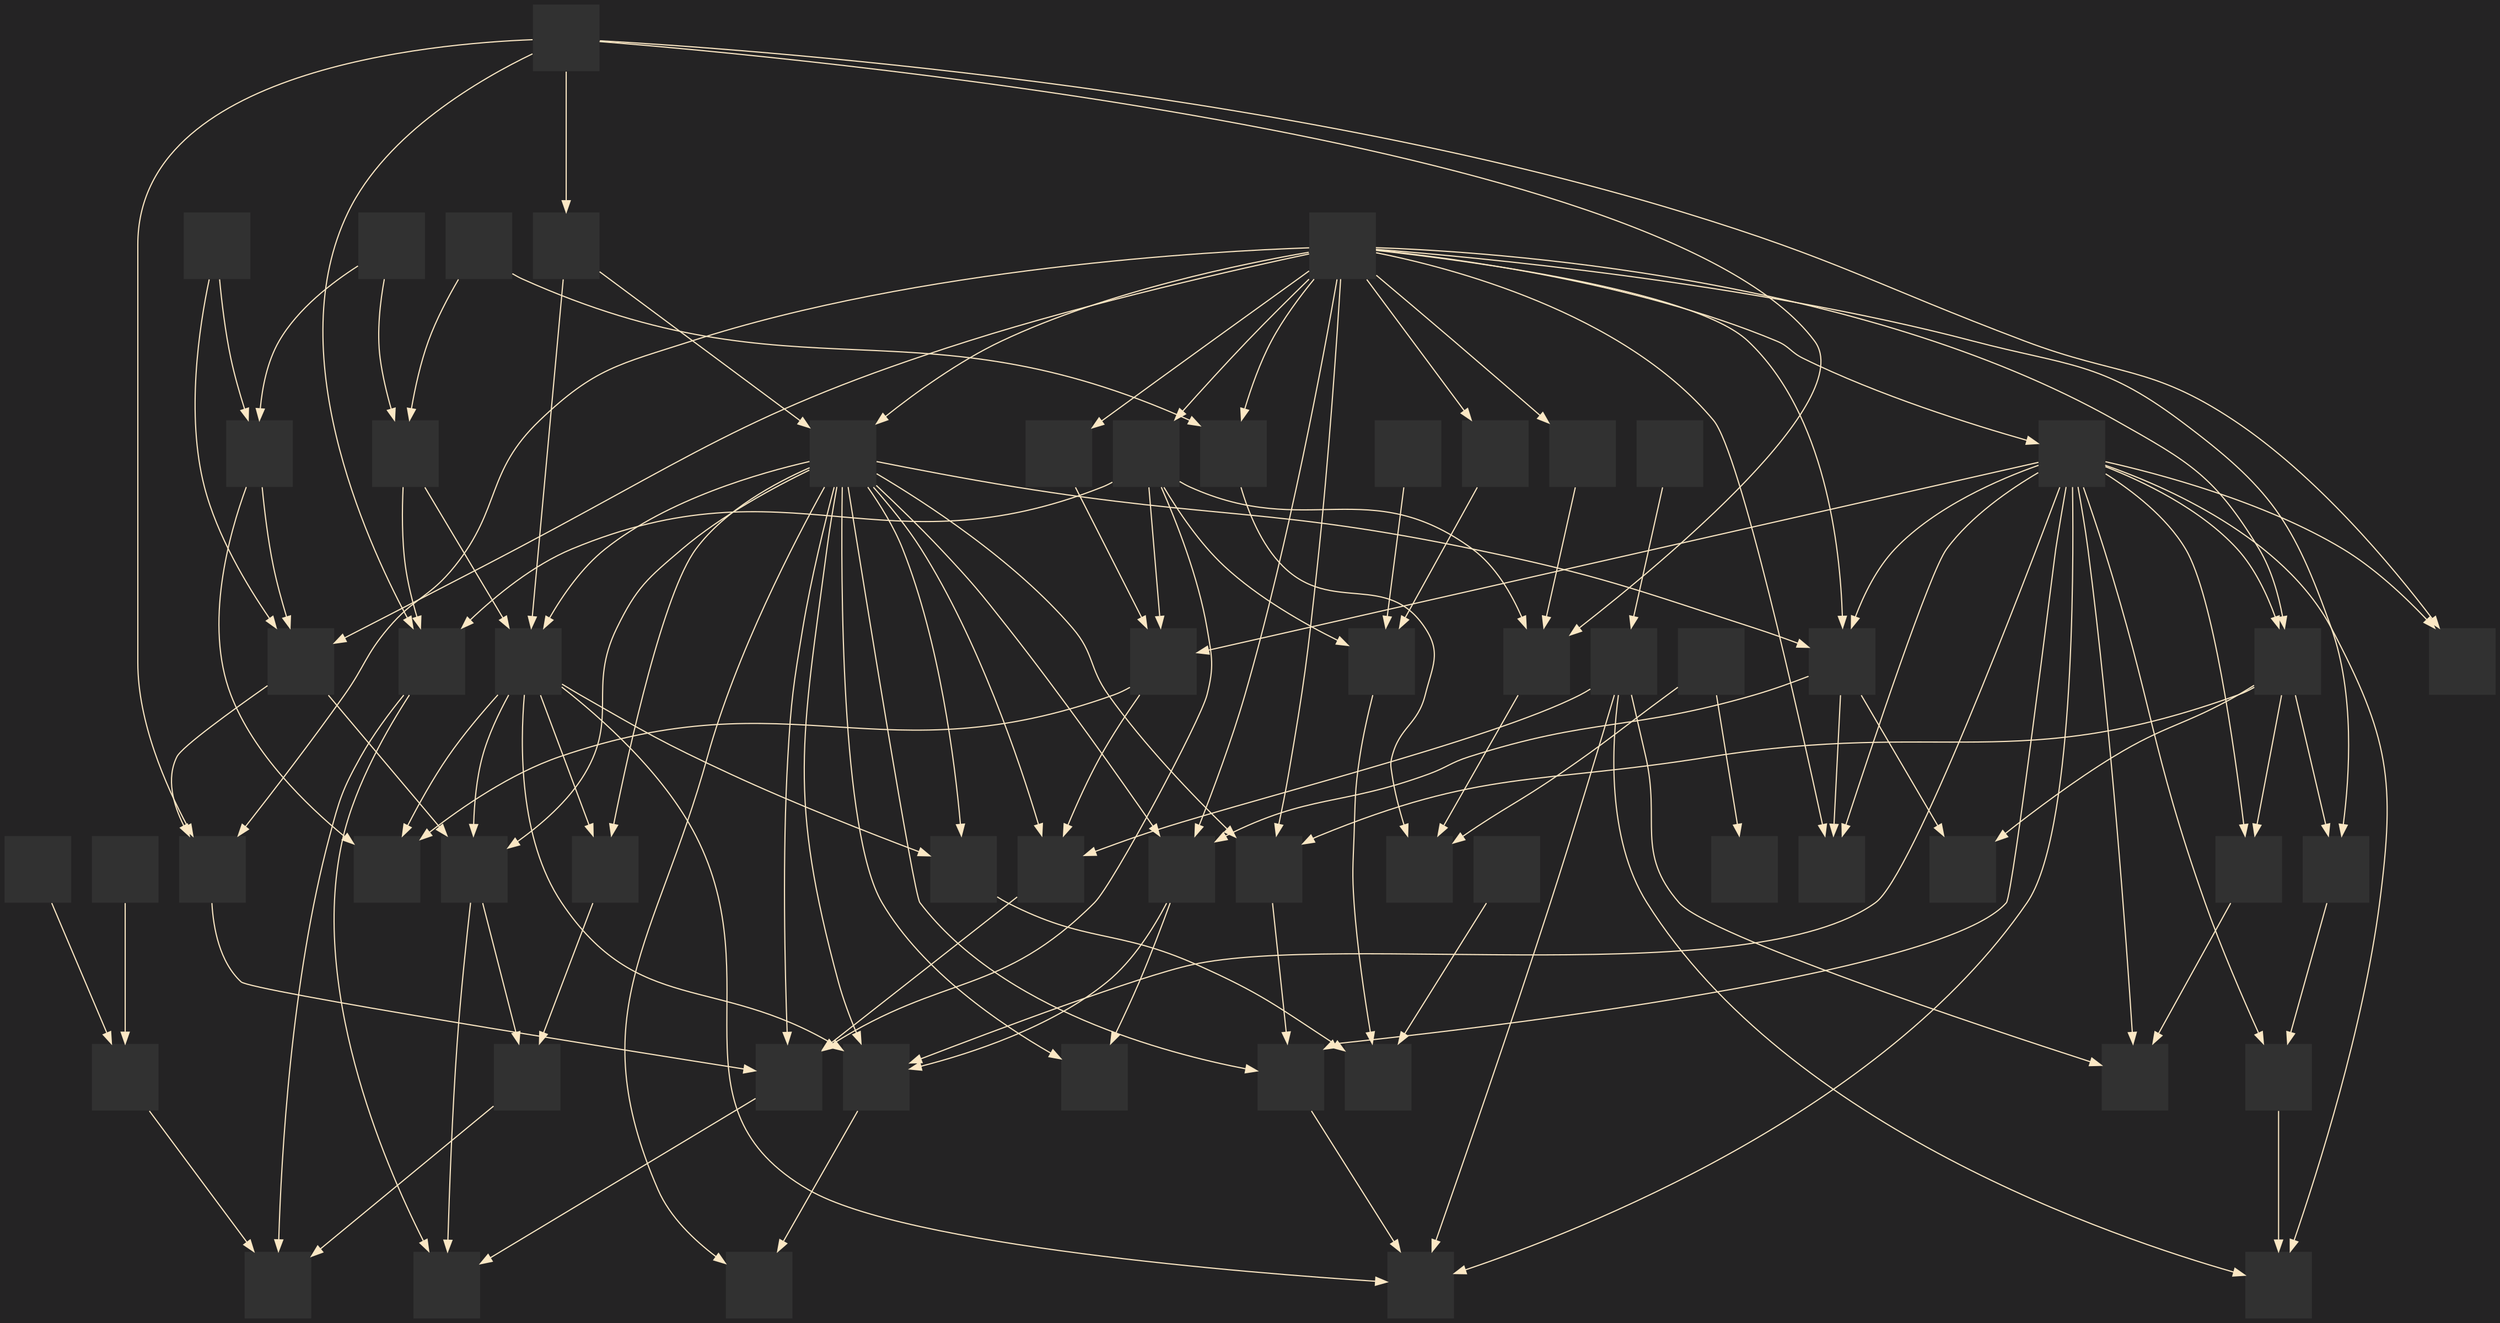 digraph {
  bgcolor = "#242324"
  ranksep = 1.5
  node[label=" ", shape=square, style=filled, color=transparent, fillcolor="#313131", width=0.8, height=0.8, imagescale=both]
  edge[color="#FBE7C4", fontcolor=transparent]

  CopperPlate[image="icons/Copper_plate.png"]
  CopperCable[image="icons/Copper_cable.png"]
  IronPlate[image="icons/Iron_plate.png"]
  IronGearWheel[image="icons/Iron_gear_wheel.png"]
  ElectronicCircuit[image="icons/Electronic_circuit.png"]
  AdvancedCircuit[image="icons/Advanced_circuit.png"]
  IronStick[image="icons/Iron_stick.png"]
  SteelPlate[image="icons/Steel_plate.png"]
  Pipe[image="icons/Pipe.png"]
  EngineUnit[image="icons/Engine_unit.png"]
  ElectricEngineUnit[image="icons/Electric_engine_unit.png"]
  FlyingRobotFrame[image="icons/Flying_robot_frame.png"]
  LowDensityStructure[image="icons/Low_density_structure.png"]
  RocketControlUnit[image="icons/Rocket_control_unit.png"]
  Rail[image="icons/Straight_rail.png"]
  Stone[image="icons/Stone.png"]
  Coal[image="icons/Coal.png"]
  StoneBrick[image="icons/Stone_brick.png"]
  Wall[image="icons/Wall.png"]
  ElectricFurnace[image="icons/Electric_furnace.png"]
  RocketPart[image="icons/Rocket_part.png"]

  Grenade[image="icons/Grenade.png"]
  FirearmMagazine[image="icons/Firearm_magazine.png"]
  PiercingRoundsMagazine[image="icons/Piercing_rounds_magazine.png"]

  SpeedModule[image="icons/Speed_module.png"]
  ProductivityModule[image="icons/Productivity_module.png"]

  TransportBelt[image="icons/Transport_belt.png"]
  FastTransportBelt[image="icons/Fast_transport_belt.png"]
  ExpressTransportBelt[image="icons/Express_transport_belt.png"]
  UndergroundBelt[image="icons/Underground_belt.png"]
  FastUndergroundBelt[image="icons/Fast_underground_belt.png"]
  ExpressUndergroundBelt[image="icons/Express_underground_belt.png"]
  ProcessingUnit[image="icons/Processing_unit.png"]

  Splitter[image="icons/Splitter.png"]
  FastSplitter[image="icons/Fast_splitter.png"]
  ExpressSplitter[image="icons/Express_splitter.png"]

  Inserter[image="icons/Inserter.png"]
  LongHandedInserter[image="icons/Long-handed_inserter.png"]
  FastInserter[image="icons/Fast_inserter.png"]
  FilterInserter[image="icons/Filter_inserter.png"]
  StackInserter[image="icons/Stack_inserter.png"]
  StackFilterInserter[image="icons/Stack_filter_inserter.png"]

  Lubricant[image="icons/Lubricant.png"]
  LightOil[image="icons/Light_oil.png"]
  HeavyOil[image="icons/Heavy_oil.png"]
  SolidFuel[image="icons/Solid_fuel.png"]
  Sulfur[image="icons/Sulfur.png"]
  SulfuricAcid[image="icons/Sulfuric_acid.png"]
  PetroleumGas[image="icons/Petroleum_gas.png"]
  Water[image="icons/Water.png"]
  Battery[image="icons/Battery.png"]
  RocketFuel[image="icons/Rocket_fuel.png"]
  PlasticBar[image="icons/Plastic_bar.png"]

  AutomationSciencePack_RED[image="icons/Automation_science_pack.png"]
  LogisticSciencePack_GREEN[image="icons/Logistic_science_pack.png"]
  ChemicalSciencePack_BLUE[image="icons/Chemical_science_pack.png"]
  ProductionSciencePack_PURPLE[image="icons/Production_science_pack.png"]
  UtilitySciencePack_YELLOW[image="icons/Automation_science_pack.png"]
  MilitarySciencePack_GRAY[image="icons/Military_science_pack.png"]


  CopperPlate -> CopperCable [label = 0.5]
  IronPlate -> IronGearWheel [label = 2]

  CopperCable -> ElectronicCircuit [label = 3]
  IronPlate -> ElectronicCircuit []

  IronGearWheel -> TransportBelt []
  IronPlate -> TransportBelt []

  IronGearWheel -> FastTransportBelt [label = 5]
  TransportBelt -> FastTransportBelt []

  FastTransportBelt -> ExpressTransportBelt []
  IronGearWheel -> ExpressTransportBelt [label = 10]
  Lubricant -> ExpressTransportBelt [label = 20]

  HeavyOil -> Lubricant []

  IronPlate -> UndergroundBelt [label = 5]
  TransportBelt -> UndergroundBelt [label = 2.5]

  IronGearWheel -> FastUndergroundBelt [label = 20]
  UndergroundBelt -> FastUndergroundBelt []

  FastUndergroundBelt -> ExpressUndergroundBelt []
  IronGearWheel -> ExpressUndergroundBelt [label = 40]
  Lubricant -> ExpressUndergroundBelt [label = 20]

  ElectronicCircuit -> Splitter [label = 5] 
  IronPlate -> Splitter [label = 5]
  TransportBelt -> Splitter [label = 4]

  ElectronicCircuit -> FastSplitter [label = 10]
  IronGearWheel -> FastSplitter [label = 10]
  Splitter -> FastSplitter []

  Coal -> PlasticBar [label = 0.5]
  PetroleumGas -> PlasticBar [label = 10]

  CopperCable -> AdvancedCircuit [label = 4]
  ElectronicCircuit -> AdvancedCircuit [label = 2]
  PlasticBar -> AdvancedCircuit [label = 2]

  AdvancedCircuit -> ProcessingUnit [label = 2]
  ElectronicCircuit -> ProcessingUnit [label = 20]
  SulfuricAcid -> ProcessingUnit [label = 5]

  AdvancedCircuit -> ExpressSplitter [label = 10]
  FastSplitter -> ExpressSplitter []
  IronGearWheel -> ExpressSplitter [label = 10]
  Lubricant -> ExpressSplitter [label = 80]

  ElectronicCircuit -> Inserter
  IronPlate -> Inserter
  IronGearWheel -> Inserter

  Inserter -> LongHandedInserter
  IronGearWheel -> LongHandedInserter
  IronPlate -> LongHandedInserter

  ElectronicCircuit -> FastInserter [label = 2]
  Inserter -> FastInserter []
  IronPlate -> FastInserter [label = 2]

  FastInserter -> FilterInserter
  ElectronicCircuit -> FilterInserter [label = 4]

  AdvancedCircuit -> StackInserter
  ElectronicCircuit -> StackInserter [label = 15]
  FastInserter -> StackInserter
  IronGearWheel -> StackInserter [label = 15]

  ElectronicCircuit -> StackFilterInserter [label = 5]
  StackInserter -> StackFilterInserter [label = 1]

  PetroleumGas -> Sulfur [label = 15]
  Water -> Sulfur [label = 15]

  IronPlate -> SulfuricAcid [label = "1/50"]
  Sulfur -> SulfuricAcid [label = "1/10"]
  Water -> SulfuricAcid [label = 2]

  CopperPlate -> Battery
  IronPlate -> Battery
  SulfuricAcid -> Battery [label = 20]

  IronPlate -> IronStick [label = 0.5]

  IronPlate -> SteelPlate [label = 5]

  IronPlate -> Pipe
  
  IronGearWheel -> EngineUnit
  Pipe -> EngineUnit [label = 2]
  SteelPlate -> EngineUnit

  ElectronicCircuit -> ElectricEngineUnit [label = 2]
  EngineUnit -> ElectricEngineUnit
  Lubricant -> ElectricEngineUnit [label = 15]

  Battery -> FlyingRobotFrame [label = 2]
  ElectricEngineUnit -> FlyingRobotFrame []
  ElectronicCircuit -> FlyingRobotFrame [label = 3]
  SteelPlate -> FlyingRobotFrame

  CopperPlate -> LowDensityStructure [label = 20]
  PlasticBar -> LowDensityStructure [label = 5]
  SteelPlate -> LowDensityStructure [label = 2]

  LightOil -> RocketFuel [label = 10]
  SolidFuel -> RocketFuel [label = 10]

  ProcessingUnit -> RocketControlUnit
  SpeedModule -> RocketControlUnit

  ElectronicCircuit -> SpeedModule [label = 5]
  AdvancedCircuit -> SpeedModule [label = 5]

  LowDensityStructure -> RocketPart [label = 10]
  RocketControlUnit -> RocketPart [label = 10]
  RocketFuel -> RocketPart [label = 10]

  AdvancedCircuit -> ProductivityModule [label = 5]
  ElectronicCircuit -> ProductivityModule [label = 5]

  IronStick -> Rail [label = 0.5]
  SteelPlate -> Rail [label = 0.5]
  Stone -> Rail [label = 0.5]

  IronGearWheel -> AutomationSciencePack_RED
  CopperPlate -> AutomationSciencePack_RED

  Inserter -> LogisticSciencePack_GREEN
  TransportBelt -> LogisticSciencePack_GREEN

  AdvancedCircuit -> ChemicalSciencePack_BLUE [label = 1.5]
  EngineUnit -> ChemicalSciencePack_BLUE
  Sulfur -> ChemicalSciencePack_BLUE [label = 0.5]

  ElectricFurnace -> ProductionSciencePack_PURPLE [label = "1/3"]
  ProductivityModule -> ProductionSciencePack_PURPLE [label = "1/3"]
  Rail -> ProductionSciencePack_PURPLE [label = 10]

  FlyingRobotFrame -> UtilitySciencePack_YELLOW [label = "1/3"]
  LowDensityStructure -> UtilitySciencePack_YELLOW
  ProcessingUnit -> UtilitySciencePack_YELLOW [label = "2/3"]

  Coal -> Grenade [label = 10]
  IronPlate -> Grenade [label = 5]

  CopperPlate -> PiercingRoundsMagazine [label = 5]
  FirearmMagazine -> PiercingRoundsMagazine
  SteelPlate -> PiercingRoundsMagazine

  IronPlate -> FirearmMagazine [label = 4]

  StoneBrick -> Wall [label = 5]

  Grenade -> MilitarySciencePack_GRAY [label = 0.5]
  PiercingRoundsMagazine -> MilitarySciencePack_GRAY [label = 0.5]
  StoneBrick -> MilitarySciencePack_GRAY
}
